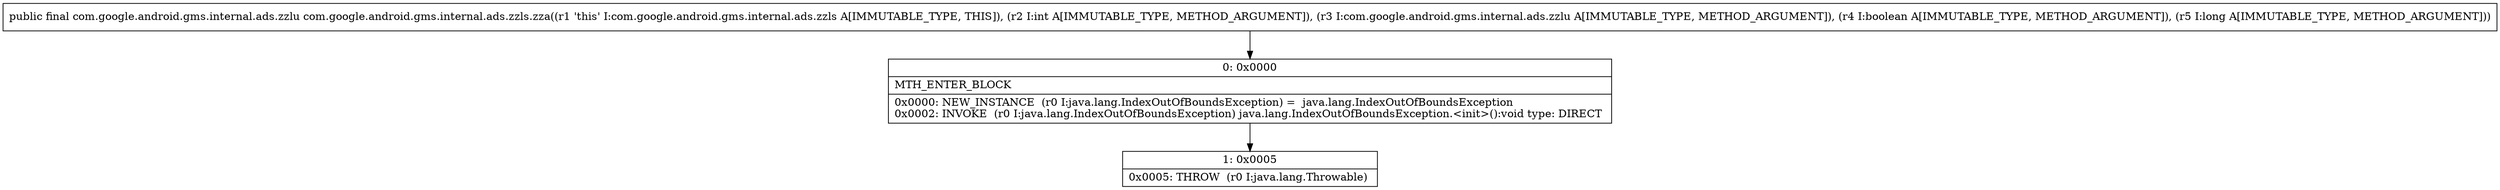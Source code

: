 digraph "CFG forcom.google.android.gms.internal.ads.zzls.zza(ILcom\/google\/android\/gms\/internal\/ads\/zzlu;ZJ)Lcom\/google\/android\/gms\/internal\/ads\/zzlu;" {
Node_0 [shape=record,label="{0\:\ 0x0000|MTH_ENTER_BLOCK\l|0x0000: NEW_INSTANCE  (r0 I:java.lang.IndexOutOfBoundsException) =  java.lang.IndexOutOfBoundsException \l0x0002: INVOKE  (r0 I:java.lang.IndexOutOfBoundsException) java.lang.IndexOutOfBoundsException.\<init\>():void type: DIRECT \l}"];
Node_1 [shape=record,label="{1\:\ 0x0005|0x0005: THROW  (r0 I:java.lang.Throwable) \l}"];
MethodNode[shape=record,label="{public final com.google.android.gms.internal.ads.zzlu com.google.android.gms.internal.ads.zzls.zza((r1 'this' I:com.google.android.gms.internal.ads.zzls A[IMMUTABLE_TYPE, THIS]), (r2 I:int A[IMMUTABLE_TYPE, METHOD_ARGUMENT]), (r3 I:com.google.android.gms.internal.ads.zzlu A[IMMUTABLE_TYPE, METHOD_ARGUMENT]), (r4 I:boolean A[IMMUTABLE_TYPE, METHOD_ARGUMENT]), (r5 I:long A[IMMUTABLE_TYPE, METHOD_ARGUMENT])) }"];
MethodNode -> Node_0;
Node_0 -> Node_1;
}

